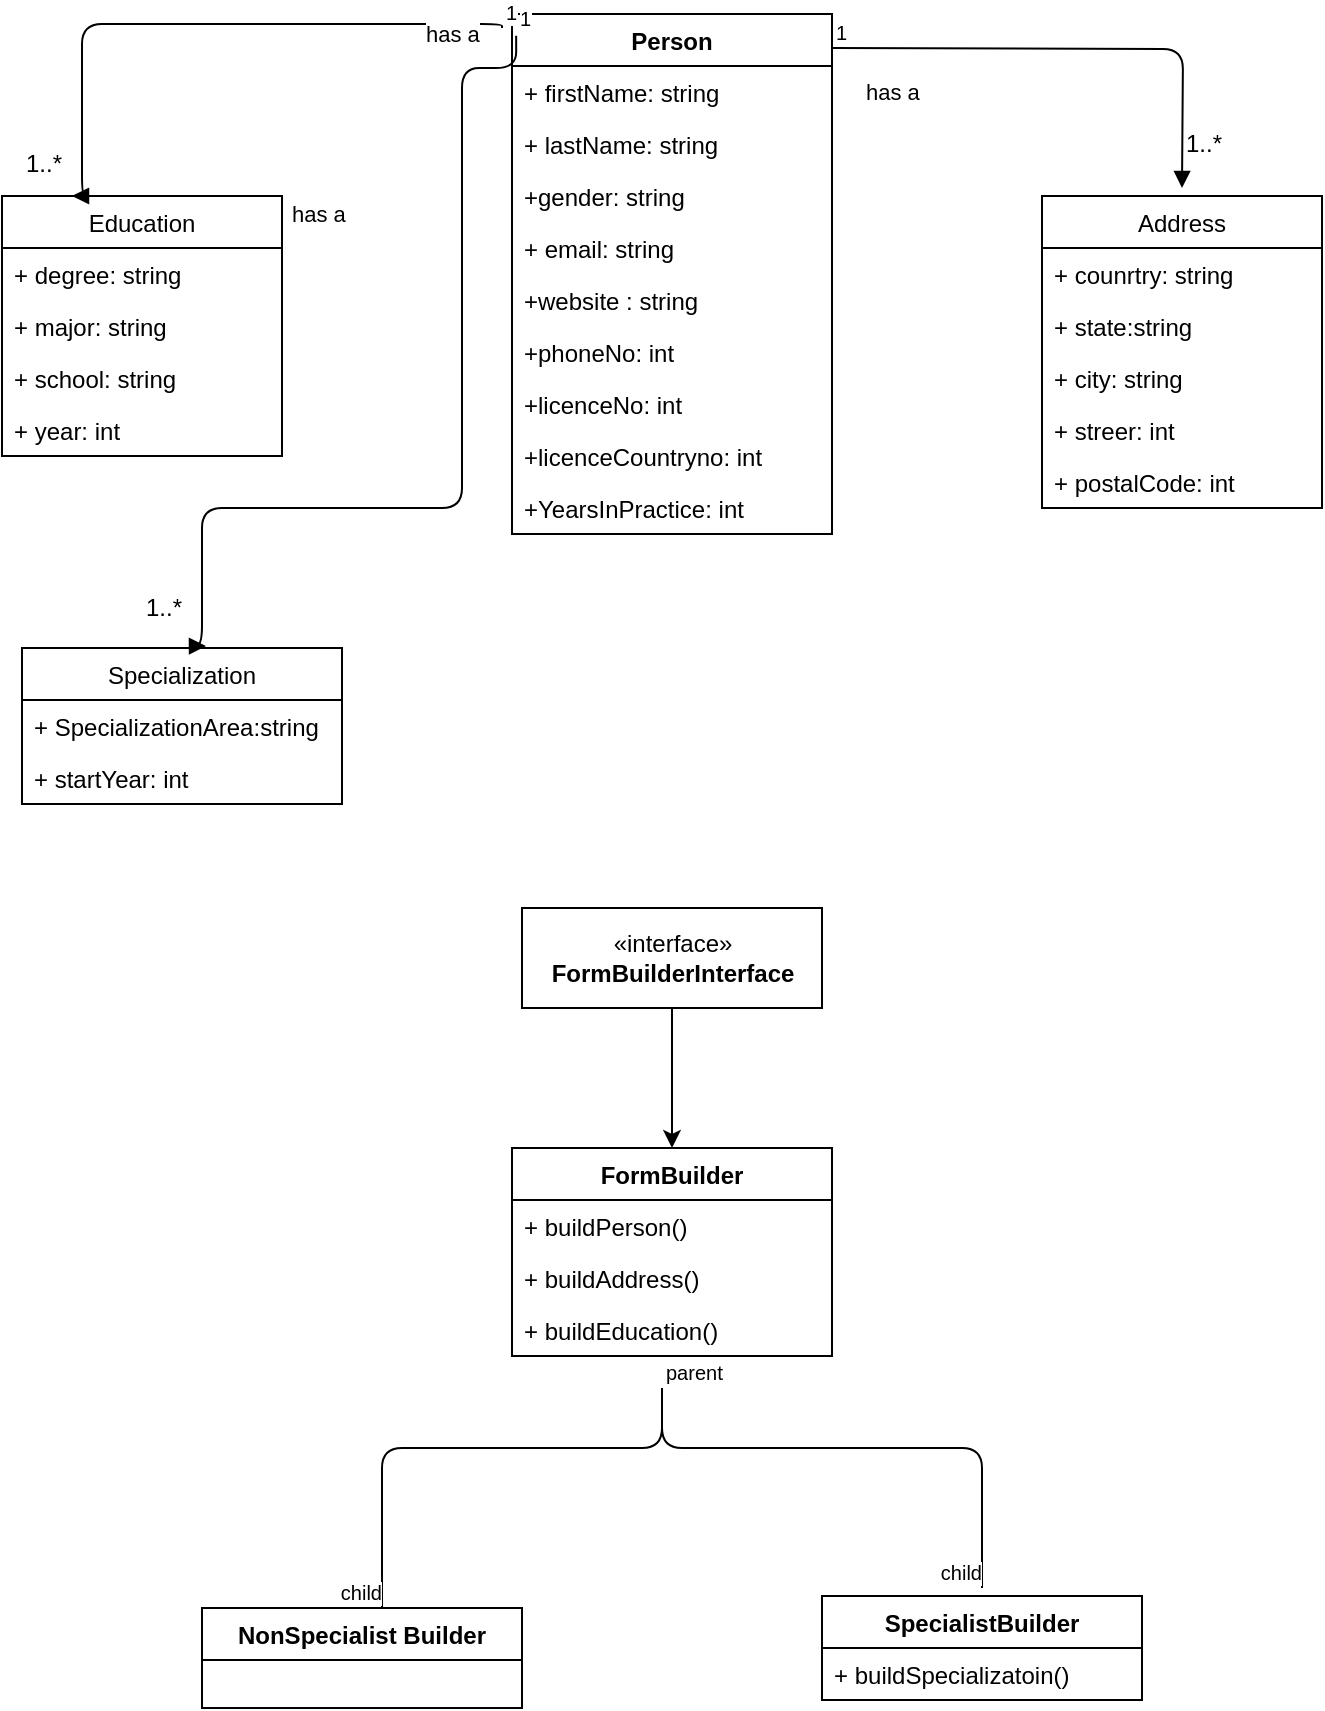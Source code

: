 <mxfile pages="1" version="11.2.5" type="github"><diagram id="crjPa86JVQ8KoUd3ZI96" name="Page-1"><mxGraphModel dx="868" dy="435" grid="1" gridSize="10" guides="1" tooltips="1" connect="1" arrows="1" fold="1" page="1" pageScale="1" pageWidth="850" pageHeight="1100" math="0" shadow="0"><root><mxCell id="0"/><mxCell id="1" parent="0"/><mxCell id="zmLEVWMk5O2U_GxeyPRq-1" value="Person" style="swimlane;fontStyle=1;align=center;verticalAlign=top;childLayout=stackLayout;horizontal=1;startSize=26;horizontalStack=0;resizeParent=1;resizeParentMax=0;resizeLast=0;collapsible=1;marginBottom=0;" vertex="1" parent="1"><mxGeometry x="315" y="73" width="160" height="260" as="geometry"/></mxCell><mxCell id="zmLEVWMk5O2U_GxeyPRq-2" value="+ firstName: string" style="text;strokeColor=none;fillColor=none;align=left;verticalAlign=top;spacingLeft=4;spacingRight=4;overflow=hidden;rotatable=0;points=[[0,0.5],[1,0.5]];portConstraint=eastwest;" vertex="1" parent="zmLEVWMk5O2U_GxeyPRq-1"><mxGeometry y="26" width="160" height="26" as="geometry"/></mxCell><mxCell id="zmLEVWMk5O2U_GxeyPRq-9" value="+ lastName: string" style="text;strokeColor=none;fillColor=none;align=left;verticalAlign=top;spacingLeft=4;spacingRight=4;overflow=hidden;rotatable=0;points=[[0,0.5],[1,0.5]];portConstraint=eastwest;" vertex="1" parent="zmLEVWMk5O2U_GxeyPRq-1"><mxGeometry y="52" width="160" height="26" as="geometry"/></mxCell><mxCell id="zmLEVWMk5O2U_GxeyPRq-16" value="+gender: string" style="text;strokeColor=none;fillColor=none;align=left;verticalAlign=top;spacingLeft=4;spacingRight=4;overflow=hidden;rotatable=0;points=[[0,0.5],[1,0.5]];portConstraint=eastwest;" vertex="1" parent="zmLEVWMk5O2U_GxeyPRq-1"><mxGeometry y="78" width="160" height="26" as="geometry"/></mxCell><mxCell id="zmLEVWMk5O2U_GxeyPRq-10" value="+ email: string" style="text;strokeColor=none;fillColor=none;align=left;verticalAlign=top;spacingLeft=4;spacingRight=4;overflow=hidden;rotatable=0;points=[[0,0.5],[1,0.5]];portConstraint=eastwest;" vertex="1" parent="zmLEVWMk5O2U_GxeyPRq-1"><mxGeometry y="104" width="160" height="26" as="geometry"/></mxCell><mxCell id="zmLEVWMk5O2U_GxeyPRq-11" value="+website : string" style="text;strokeColor=none;fillColor=none;align=left;verticalAlign=top;spacingLeft=4;spacingRight=4;overflow=hidden;rotatable=0;points=[[0,0.5],[1,0.5]];portConstraint=eastwest;" vertex="1" parent="zmLEVWMk5O2U_GxeyPRq-1"><mxGeometry y="130" width="160" height="26" as="geometry"/></mxCell><mxCell id="zmLEVWMk5O2U_GxeyPRq-12" value="+phoneNo: int" style="text;strokeColor=none;fillColor=none;align=left;verticalAlign=top;spacingLeft=4;spacingRight=4;overflow=hidden;rotatable=0;points=[[0,0.5],[1,0.5]];portConstraint=eastwest;" vertex="1" parent="zmLEVWMk5O2U_GxeyPRq-1"><mxGeometry y="156" width="160" height="26" as="geometry"/></mxCell><mxCell id="zmLEVWMk5O2U_GxeyPRq-13" value="+licenceNo: int" style="text;strokeColor=none;fillColor=none;align=left;verticalAlign=top;spacingLeft=4;spacingRight=4;overflow=hidden;rotatable=0;points=[[0,0.5],[1,0.5]];portConstraint=eastwest;" vertex="1" parent="zmLEVWMk5O2U_GxeyPRq-1"><mxGeometry y="182" width="160" height="26" as="geometry"/></mxCell><mxCell id="zmLEVWMk5O2U_GxeyPRq-14" value="+licenceCountryno: int" style="text;strokeColor=none;fillColor=none;align=left;verticalAlign=top;spacingLeft=4;spacingRight=4;overflow=hidden;rotatable=0;points=[[0,0.5],[1,0.5]];portConstraint=eastwest;" vertex="1" parent="zmLEVWMk5O2U_GxeyPRq-1"><mxGeometry y="208" width="160" height="26" as="geometry"/></mxCell><mxCell id="zmLEVWMk5O2U_GxeyPRq-15" value="+YearsInPractice: int" style="text;strokeColor=none;fillColor=none;align=left;verticalAlign=top;spacingLeft=4;spacingRight=4;overflow=hidden;rotatable=0;points=[[0,0.5],[1,0.5]];portConstraint=eastwest;" vertex="1" parent="zmLEVWMk5O2U_GxeyPRq-1"><mxGeometry y="234" width="160" height="26" as="geometry"/></mxCell><mxCell id="zmLEVWMk5O2U_GxeyPRq-17" value="Education" style="swimlane;fontStyle=0;childLayout=stackLayout;horizontal=1;startSize=26;fillColor=none;horizontalStack=0;resizeParent=1;resizeParentMax=0;resizeLast=0;collapsible=1;marginBottom=0;" vertex="1" parent="1"><mxGeometry x="60" y="164" width="140" height="130" as="geometry"/></mxCell><mxCell id="zmLEVWMk5O2U_GxeyPRq-18" value="+ degree: string" style="text;strokeColor=none;fillColor=none;align=left;verticalAlign=top;spacingLeft=4;spacingRight=4;overflow=hidden;rotatable=0;points=[[0,0.5],[1,0.5]];portConstraint=eastwest;" vertex="1" parent="zmLEVWMk5O2U_GxeyPRq-17"><mxGeometry y="26" width="140" height="26" as="geometry"/></mxCell><mxCell id="zmLEVWMk5O2U_GxeyPRq-19" value="+ major: string" style="text;strokeColor=none;fillColor=none;align=left;verticalAlign=top;spacingLeft=4;spacingRight=4;overflow=hidden;rotatable=0;points=[[0,0.5],[1,0.5]];portConstraint=eastwest;" vertex="1" parent="zmLEVWMk5O2U_GxeyPRq-17"><mxGeometry y="52" width="140" height="26" as="geometry"/></mxCell><mxCell id="zmLEVWMk5O2U_GxeyPRq-20" value="+ school: string" style="text;strokeColor=none;fillColor=none;align=left;verticalAlign=top;spacingLeft=4;spacingRight=4;overflow=hidden;rotatable=0;points=[[0,0.5],[1,0.5]];portConstraint=eastwest;" vertex="1" parent="zmLEVWMk5O2U_GxeyPRq-17"><mxGeometry y="78" width="140" height="26" as="geometry"/></mxCell><mxCell id="zmLEVWMk5O2U_GxeyPRq-21" value="+ year: int" style="text;strokeColor=none;fillColor=none;align=left;verticalAlign=top;spacingLeft=4;spacingRight=4;overflow=hidden;rotatable=0;points=[[0,0.5],[1,0.5]];portConstraint=eastwest;" vertex="1" parent="zmLEVWMk5O2U_GxeyPRq-17"><mxGeometry y="104" width="140" height="26" as="geometry"/></mxCell><mxCell id="zmLEVWMk5O2U_GxeyPRq-22" value="Address" style="swimlane;fontStyle=0;childLayout=stackLayout;horizontal=1;startSize=26;fillColor=none;horizontalStack=0;resizeParent=1;resizeParentMax=0;resizeLast=0;collapsible=1;marginBottom=0;" vertex="1" parent="1"><mxGeometry x="580" y="164" width="140" height="156" as="geometry"/></mxCell><mxCell id="zmLEVWMk5O2U_GxeyPRq-23" value="+ counrtry: string " style="text;strokeColor=none;fillColor=none;align=left;verticalAlign=top;spacingLeft=4;spacingRight=4;overflow=hidden;rotatable=0;points=[[0,0.5],[1,0.5]];portConstraint=eastwest;" vertex="1" parent="zmLEVWMk5O2U_GxeyPRq-22"><mxGeometry y="26" width="140" height="26" as="geometry"/></mxCell><mxCell id="zmLEVWMk5O2U_GxeyPRq-24" value="+ state:string" style="text;strokeColor=none;fillColor=none;align=left;verticalAlign=top;spacingLeft=4;spacingRight=4;overflow=hidden;rotatable=0;points=[[0,0.5],[1,0.5]];portConstraint=eastwest;" vertex="1" parent="zmLEVWMk5O2U_GxeyPRq-22"><mxGeometry y="52" width="140" height="26" as="geometry"/></mxCell><mxCell id="zmLEVWMk5O2U_GxeyPRq-25" value="+ city: string" style="text;strokeColor=none;fillColor=none;align=left;verticalAlign=top;spacingLeft=4;spacingRight=4;overflow=hidden;rotatable=0;points=[[0,0.5],[1,0.5]];portConstraint=eastwest;" vertex="1" parent="zmLEVWMk5O2U_GxeyPRq-22"><mxGeometry y="78" width="140" height="26" as="geometry"/></mxCell><mxCell id="zmLEVWMk5O2U_GxeyPRq-26" value="+ streer: int" style="text;strokeColor=none;fillColor=none;align=left;verticalAlign=top;spacingLeft=4;spacingRight=4;overflow=hidden;rotatable=0;points=[[0,0.5],[1,0.5]];portConstraint=eastwest;" vertex="1" parent="zmLEVWMk5O2U_GxeyPRq-22"><mxGeometry y="104" width="140" height="26" as="geometry"/></mxCell><mxCell id="zmLEVWMk5O2U_GxeyPRq-27" value="+ postalCode: int" style="text;strokeColor=none;fillColor=none;align=left;verticalAlign=top;spacingLeft=4;spacingRight=4;overflow=hidden;rotatable=0;points=[[0,0.5],[1,0.5]];portConstraint=eastwest;" vertex="1" parent="zmLEVWMk5O2U_GxeyPRq-22"><mxGeometry y="130" width="140" height="26" as="geometry"/></mxCell><mxCell id="zmLEVWMk5O2U_GxeyPRq-28" value="Specialization" style="swimlane;fontStyle=0;childLayout=stackLayout;horizontal=1;startSize=26;fillColor=none;horizontalStack=0;resizeParent=1;resizeParentMax=0;resizeLast=0;collapsible=1;marginBottom=0;" vertex="1" parent="1"><mxGeometry x="70" y="390" width="160" height="78" as="geometry"/></mxCell><mxCell id="zmLEVWMk5O2U_GxeyPRq-29" value="+ SpecializationArea:string" style="text;strokeColor=none;fillColor=none;align=left;verticalAlign=top;spacingLeft=4;spacingRight=4;overflow=hidden;rotatable=0;points=[[0,0.5],[1,0.5]];portConstraint=eastwest;" vertex="1" parent="zmLEVWMk5O2U_GxeyPRq-28"><mxGeometry y="26" width="160" height="26" as="geometry"/></mxCell><mxCell id="zmLEVWMk5O2U_GxeyPRq-30" value="+ startYear: int" style="text;strokeColor=none;fillColor=none;align=left;verticalAlign=top;spacingLeft=4;spacingRight=4;overflow=hidden;rotatable=0;points=[[0,0.5],[1,0.5]];portConstraint=eastwest;" vertex="1" parent="zmLEVWMk5O2U_GxeyPRq-28"><mxGeometry y="52" width="160" height="26" as="geometry"/></mxCell><mxCell id="zmLEVWMk5O2U_GxeyPRq-39" value="has a" style="endArrow=block;endFill=1;html=1;edgeStyle=orthogonalEdgeStyle;align=left;verticalAlign=top;" edge="1" parent="1"><mxGeometry x="0.51" y="-160" relative="1" as="geometry"><mxPoint x="475" y="90" as="sourcePoint"/><mxPoint x="650" y="160" as="targetPoint"/><mxPoint as="offset"/></mxGeometry></mxCell><mxCell id="zmLEVWMk5O2U_GxeyPRq-40" value="1" style="resizable=0;html=1;align=left;verticalAlign=bottom;labelBackgroundColor=#ffffff;fontSize=10;" connectable="0" vertex="1" parent="zmLEVWMk5O2U_GxeyPRq-39"><mxGeometry x="-1" relative="1" as="geometry"/></mxCell><mxCell id="zmLEVWMk5O2U_GxeyPRq-41" value="1..*" style="text;html=1;resizable=0;points=[];autosize=1;align=left;verticalAlign=top;spacingTop=-4;" vertex="1" parent="1"><mxGeometry x="650" y="128" width="30" height="20" as="geometry"/></mxCell><mxCell id="zmLEVWMk5O2U_GxeyPRq-42" value="has a" style="endArrow=block;endFill=1;html=1;edgeStyle=orthogonalEdgeStyle;align=left;verticalAlign=top;entryX=0.25;entryY=0;entryDx=0;entryDy=0;" edge="1" parent="1" target="zmLEVWMk5O2U_GxeyPRq-17"><mxGeometry x="-0.723" y="-8" relative="1" as="geometry"><mxPoint x="310" y="80" as="sourcePoint"/><mxPoint x="100" y="150" as="targetPoint"/><Array as="points"><mxPoint x="310" y="78"/><mxPoint x="100" y="78"/><mxPoint x="100" y="164"/></Array><mxPoint as="offset"/></mxGeometry></mxCell><mxCell id="zmLEVWMk5O2U_GxeyPRq-43" value="1" style="resizable=0;html=1;align=left;verticalAlign=bottom;labelBackgroundColor=#ffffff;fontSize=10;" connectable="0" vertex="1" parent="zmLEVWMk5O2U_GxeyPRq-42"><mxGeometry x="-1" relative="1" as="geometry"/></mxCell><mxCell id="zmLEVWMk5O2U_GxeyPRq-44" value="1..*" style="text;html=1;resizable=0;points=[];autosize=1;align=left;verticalAlign=top;spacingTop=-4;" vertex="1" parent="1"><mxGeometry x="70" y="138" width="30" height="20" as="geometry"/></mxCell><mxCell id="zmLEVWMk5O2U_GxeyPRq-45" value="has a" style="endArrow=block;endFill=1;html=1;edgeStyle=orthogonalEdgeStyle;align=left;verticalAlign=top;exitX=0.013;exitY=0.042;exitDx=0;exitDy=0;exitPerimeter=0;entryX=0.575;entryY=-0.013;entryDx=0;entryDy=0;entryPerimeter=0;" edge="1" parent="1" source="zmLEVWMk5O2U_GxeyPRq-1" target="zmLEVWMk5O2U_GxeyPRq-28"><mxGeometry x="0.51" y="-160" relative="1" as="geometry"><mxPoint x="150" y="320" as="sourcePoint"/><mxPoint x="160" y="380" as="targetPoint"/><mxPoint as="offset"/><Array as="points"><mxPoint x="317" y="100"/><mxPoint x="290" y="100"/><mxPoint x="290" y="320"/><mxPoint x="160" y="320"/><mxPoint x="160" y="389"/></Array></mxGeometry></mxCell><mxCell id="zmLEVWMk5O2U_GxeyPRq-46" value="1" style="resizable=0;html=1;align=left;verticalAlign=bottom;labelBackgroundColor=#ffffff;fontSize=10;" connectable="0" vertex="1" parent="zmLEVWMk5O2U_GxeyPRq-45"><mxGeometry x="-1" relative="1" as="geometry"/></mxCell><mxCell id="zmLEVWMk5O2U_GxeyPRq-47" value="1..*" style="text;html=1;resizable=0;points=[];autosize=1;align=left;verticalAlign=top;spacingTop=-4;" vertex="1" parent="1"><mxGeometry x="130" y="360" width="30" height="20" as="geometry"/></mxCell><mxCell id="zmLEVWMk5O2U_GxeyPRq-53" value="" style="edgeStyle=orthogonalEdgeStyle;rounded=0;orthogonalLoop=1;jettySize=auto;html=1;entryX=0.5;entryY=0;entryDx=0;entryDy=0;" edge="1" parent="1" source="zmLEVWMk5O2U_GxeyPRq-48" target="zmLEVWMk5O2U_GxeyPRq-61"><mxGeometry relative="1" as="geometry"><Array as="points"><mxPoint x="395" y="610"/><mxPoint x="395" y="610"/></Array></mxGeometry></mxCell><mxCell id="zmLEVWMk5O2U_GxeyPRq-48" value="«interface»&lt;br&gt;&lt;b&gt;FormBuilderInterface&lt;br&gt;&lt;/b&gt;" style="html=1;" vertex="1" parent="1"><mxGeometry x="320" y="520" width="150" height="50" as="geometry"/></mxCell><mxCell id="zmLEVWMk5O2U_GxeyPRq-54" value="" style="endArrow=none;html=1;edgeStyle=orthogonalEdgeStyle;" edge="1" parent="1"><mxGeometry relative="1" as="geometry"><mxPoint x="390" y="760" as="sourcePoint"/><mxPoint x="550" y="860" as="targetPoint"/><Array as="points"><mxPoint x="390" y="790"/><mxPoint x="550" y="790"/></Array></mxGeometry></mxCell><mxCell id="zmLEVWMk5O2U_GxeyPRq-55" value="parent" style="resizable=0;html=1;align=left;verticalAlign=bottom;labelBackgroundColor=#ffffff;fontSize=10;" connectable="0" vertex="1" parent="zmLEVWMk5O2U_GxeyPRq-54"><mxGeometry x="-1" relative="1" as="geometry"/></mxCell><mxCell id="zmLEVWMk5O2U_GxeyPRq-56" value="child" style="resizable=0;html=1;align=right;verticalAlign=bottom;labelBackgroundColor=#ffffff;fontSize=10;" connectable="0" vertex="1" parent="zmLEVWMk5O2U_GxeyPRq-54"><mxGeometry x="1" relative="1" as="geometry"/></mxCell><mxCell id="zmLEVWMk5O2U_GxeyPRq-57" value="" style="endArrow=none;html=1;edgeStyle=orthogonalEdgeStyle;" edge="1" parent="1"><mxGeometry relative="1" as="geometry"><mxPoint x="390" y="760" as="sourcePoint"/><mxPoint x="250" y="870" as="targetPoint"/><Array as="points"><mxPoint x="390" y="790"/><mxPoint x="250" y="790"/></Array></mxGeometry></mxCell><mxCell id="zmLEVWMk5O2U_GxeyPRq-58" value="parent" style="resizable=0;html=1;align=left;verticalAlign=bottom;labelBackgroundColor=#ffffff;fontSize=10;" connectable="0" vertex="1" parent="zmLEVWMk5O2U_GxeyPRq-57"><mxGeometry x="-1" relative="1" as="geometry"/></mxCell><mxCell id="zmLEVWMk5O2U_GxeyPRq-59" value="child" style="resizable=0;html=1;align=right;verticalAlign=bottom;labelBackgroundColor=#ffffff;fontSize=10;" connectable="0" vertex="1" parent="zmLEVWMk5O2U_GxeyPRq-57"><mxGeometry x="1" relative="1" as="geometry"/></mxCell><mxCell id="zmLEVWMk5O2U_GxeyPRq-61" value="FormBuilder" style="swimlane;fontStyle=1;align=center;verticalAlign=top;childLayout=stackLayout;horizontal=1;startSize=26;horizontalStack=0;resizeParent=1;resizeParentMax=0;resizeLast=0;collapsible=1;marginBottom=0;" vertex="1" parent="1"><mxGeometry x="315" y="640" width="160" height="104" as="geometry"/></mxCell><mxCell id="zmLEVWMk5O2U_GxeyPRq-64" value="+ buildPerson()" style="text;strokeColor=none;fillColor=none;align=left;verticalAlign=top;spacingLeft=4;spacingRight=4;overflow=hidden;rotatable=0;points=[[0,0.5],[1,0.5]];portConstraint=eastwest;" vertex="1" parent="zmLEVWMk5O2U_GxeyPRq-61"><mxGeometry y="26" width="160" height="26" as="geometry"/></mxCell><mxCell id="zmLEVWMk5O2U_GxeyPRq-65" value="+ buildAddress()" style="text;strokeColor=none;fillColor=none;align=left;verticalAlign=top;spacingLeft=4;spacingRight=4;overflow=hidden;rotatable=0;points=[[0,0.5],[1,0.5]];portConstraint=eastwest;" vertex="1" parent="zmLEVWMk5O2U_GxeyPRq-61"><mxGeometry y="52" width="160" height="26" as="geometry"/></mxCell><mxCell id="zmLEVWMk5O2U_GxeyPRq-66" value="+ buildEducation()" style="text;strokeColor=none;fillColor=none;align=left;verticalAlign=top;spacingLeft=4;spacingRight=4;overflow=hidden;rotatable=0;points=[[0,0.5],[1,0.5]];portConstraint=eastwest;" vertex="1" parent="zmLEVWMk5O2U_GxeyPRq-61"><mxGeometry y="78" width="160" height="26" as="geometry"/></mxCell><mxCell id="zmLEVWMk5O2U_GxeyPRq-67" value="NonSpecialist Builder" style="swimlane;fontStyle=1;align=center;verticalAlign=top;childLayout=stackLayout;horizontal=1;startSize=26;horizontalStack=0;resizeParent=1;resizeParentMax=0;resizeLast=0;collapsible=1;marginBottom=0;" vertex="1" parent="1"><mxGeometry x="160" y="870" width="160" height="50" as="geometry"/></mxCell><mxCell id="zmLEVWMk5O2U_GxeyPRq-71" value="SpecialistBuilder" style="swimlane;fontStyle=1;align=center;verticalAlign=top;childLayout=stackLayout;horizontal=1;startSize=26;horizontalStack=0;resizeParent=1;resizeParentMax=0;resizeLast=0;collapsible=1;marginBottom=0;" vertex="1" parent="1"><mxGeometry x="470" y="864" width="160" height="52" as="geometry"/></mxCell><mxCell id="zmLEVWMk5O2U_GxeyPRq-74" value="+ buildSpecializatoin()" style="text;strokeColor=none;fillColor=none;align=left;verticalAlign=top;spacingLeft=4;spacingRight=4;overflow=hidden;rotatable=0;points=[[0,0.5],[1,0.5]];portConstraint=eastwest;" vertex="1" parent="zmLEVWMk5O2U_GxeyPRq-71"><mxGeometry y="26" width="160" height="26" as="geometry"/></mxCell></root></mxGraphModel></diagram></mxfile>